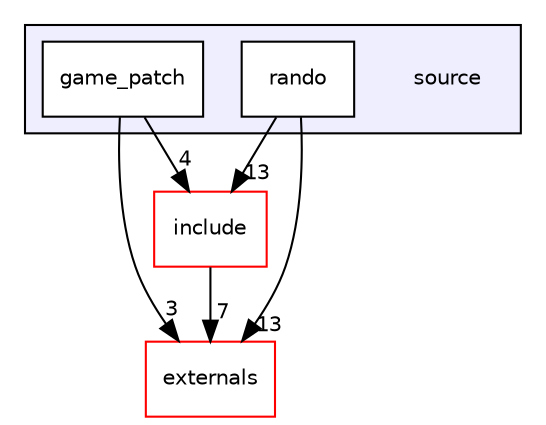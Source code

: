 digraph "source" {
  compound=true
  node [ fontsize="10", fontname="Helvetica"];
  edge [ labelfontsize="10", labelfontname="Helvetica"];
  subgraph clusterdir_b2f33c71d4aa5e7af42a1ca61ff5af1b {
    graph [ bgcolor="#eeeeff", pencolor="black", label="" URL="dir_b2f33c71d4aa5e7af42a1ca61ff5af1b.html"];
    dir_b2f33c71d4aa5e7af42a1ca61ff5af1b [shape=plaintext label="source"];
  dir_d3f2d1b075044d6d9d13b907ebdc374c [shape=box label="game_patch" fillcolor="white" style="filled" URL="dir_d3f2d1b075044d6d9d13b907ebdc374c.html"];
  dir_5ce18e037d96a9105534484ca4273a5e [shape=box label="rando" fillcolor="white" style="filled" URL="dir_5ce18e037d96a9105534484ca4273a5e.html"];
  }
  dir_d2b6318187fb2206cad9b40a4e1245e4 [shape=box label="externals" fillcolor="white" style="filled" color="red" URL="dir_d2b6318187fb2206cad9b40a4e1245e4.html"];
  dir_d44c64559bbebec7f509842c48db8b23 [shape=box label="include" fillcolor="white" style="filled" color="red" URL="dir_d44c64559bbebec7f509842c48db8b23.html"];
  dir_d3f2d1b075044d6d9d13b907ebdc374c->dir_d2b6318187fb2206cad9b40a4e1245e4 [headlabel="3", labeldistance=1.5 headhref="dir_000016_000000.html"];
  dir_d3f2d1b075044d6d9d13b907ebdc374c->dir_d44c64559bbebec7f509842c48db8b23 [headlabel="4", labeldistance=1.5 headhref="dir_000016_000012.html"];
  dir_d44c64559bbebec7f509842c48db8b23->dir_d2b6318187fb2206cad9b40a4e1245e4 [headlabel="7", labeldistance=1.5 headhref="dir_000012_000000.html"];
  dir_5ce18e037d96a9105534484ca4273a5e->dir_d2b6318187fb2206cad9b40a4e1245e4 [headlabel="13", labeldistance=1.5 headhref="dir_000017_000000.html"];
  dir_5ce18e037d96a9105534484ca4273a5e->dir_d44c64559bbebec7f509842c48db8b23 [headlabel="13", labeldistance=1.5 headhref="dir_000017_000012.html"];
}
